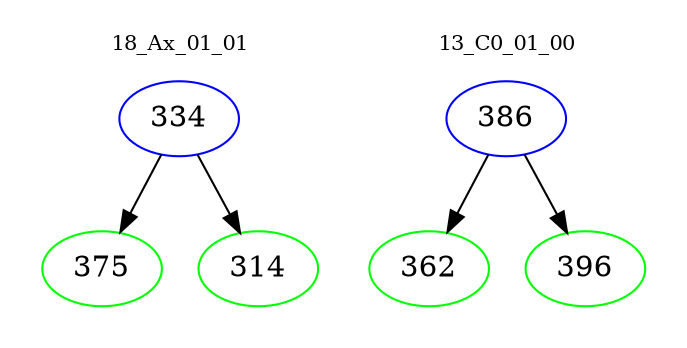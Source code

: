 digraph{
subgraph cluster_0 {
color = white
label = "18_Ax_01_01";
fontsize=10;
T0_334 [label="334", color="blue"]
T0_334 -> T0_375 [color="black"]
T0_375 [label="375", color="green"]
T0_334 -> T0_314 [color="black"]
T0_314 [label="314", color="green"]
}
subgraph cluster_1 {
color = white
label = "13_C0_01_00";
fontsize=10;
T1_386 [label="386", color="blue"]
T1_386 -> T1_362 [color="black"]
T1_362 [label="362", color="green"]
T1_386 -> T1_396 [color="black"]
T1_396 [label="396", color="green"]
}
}
